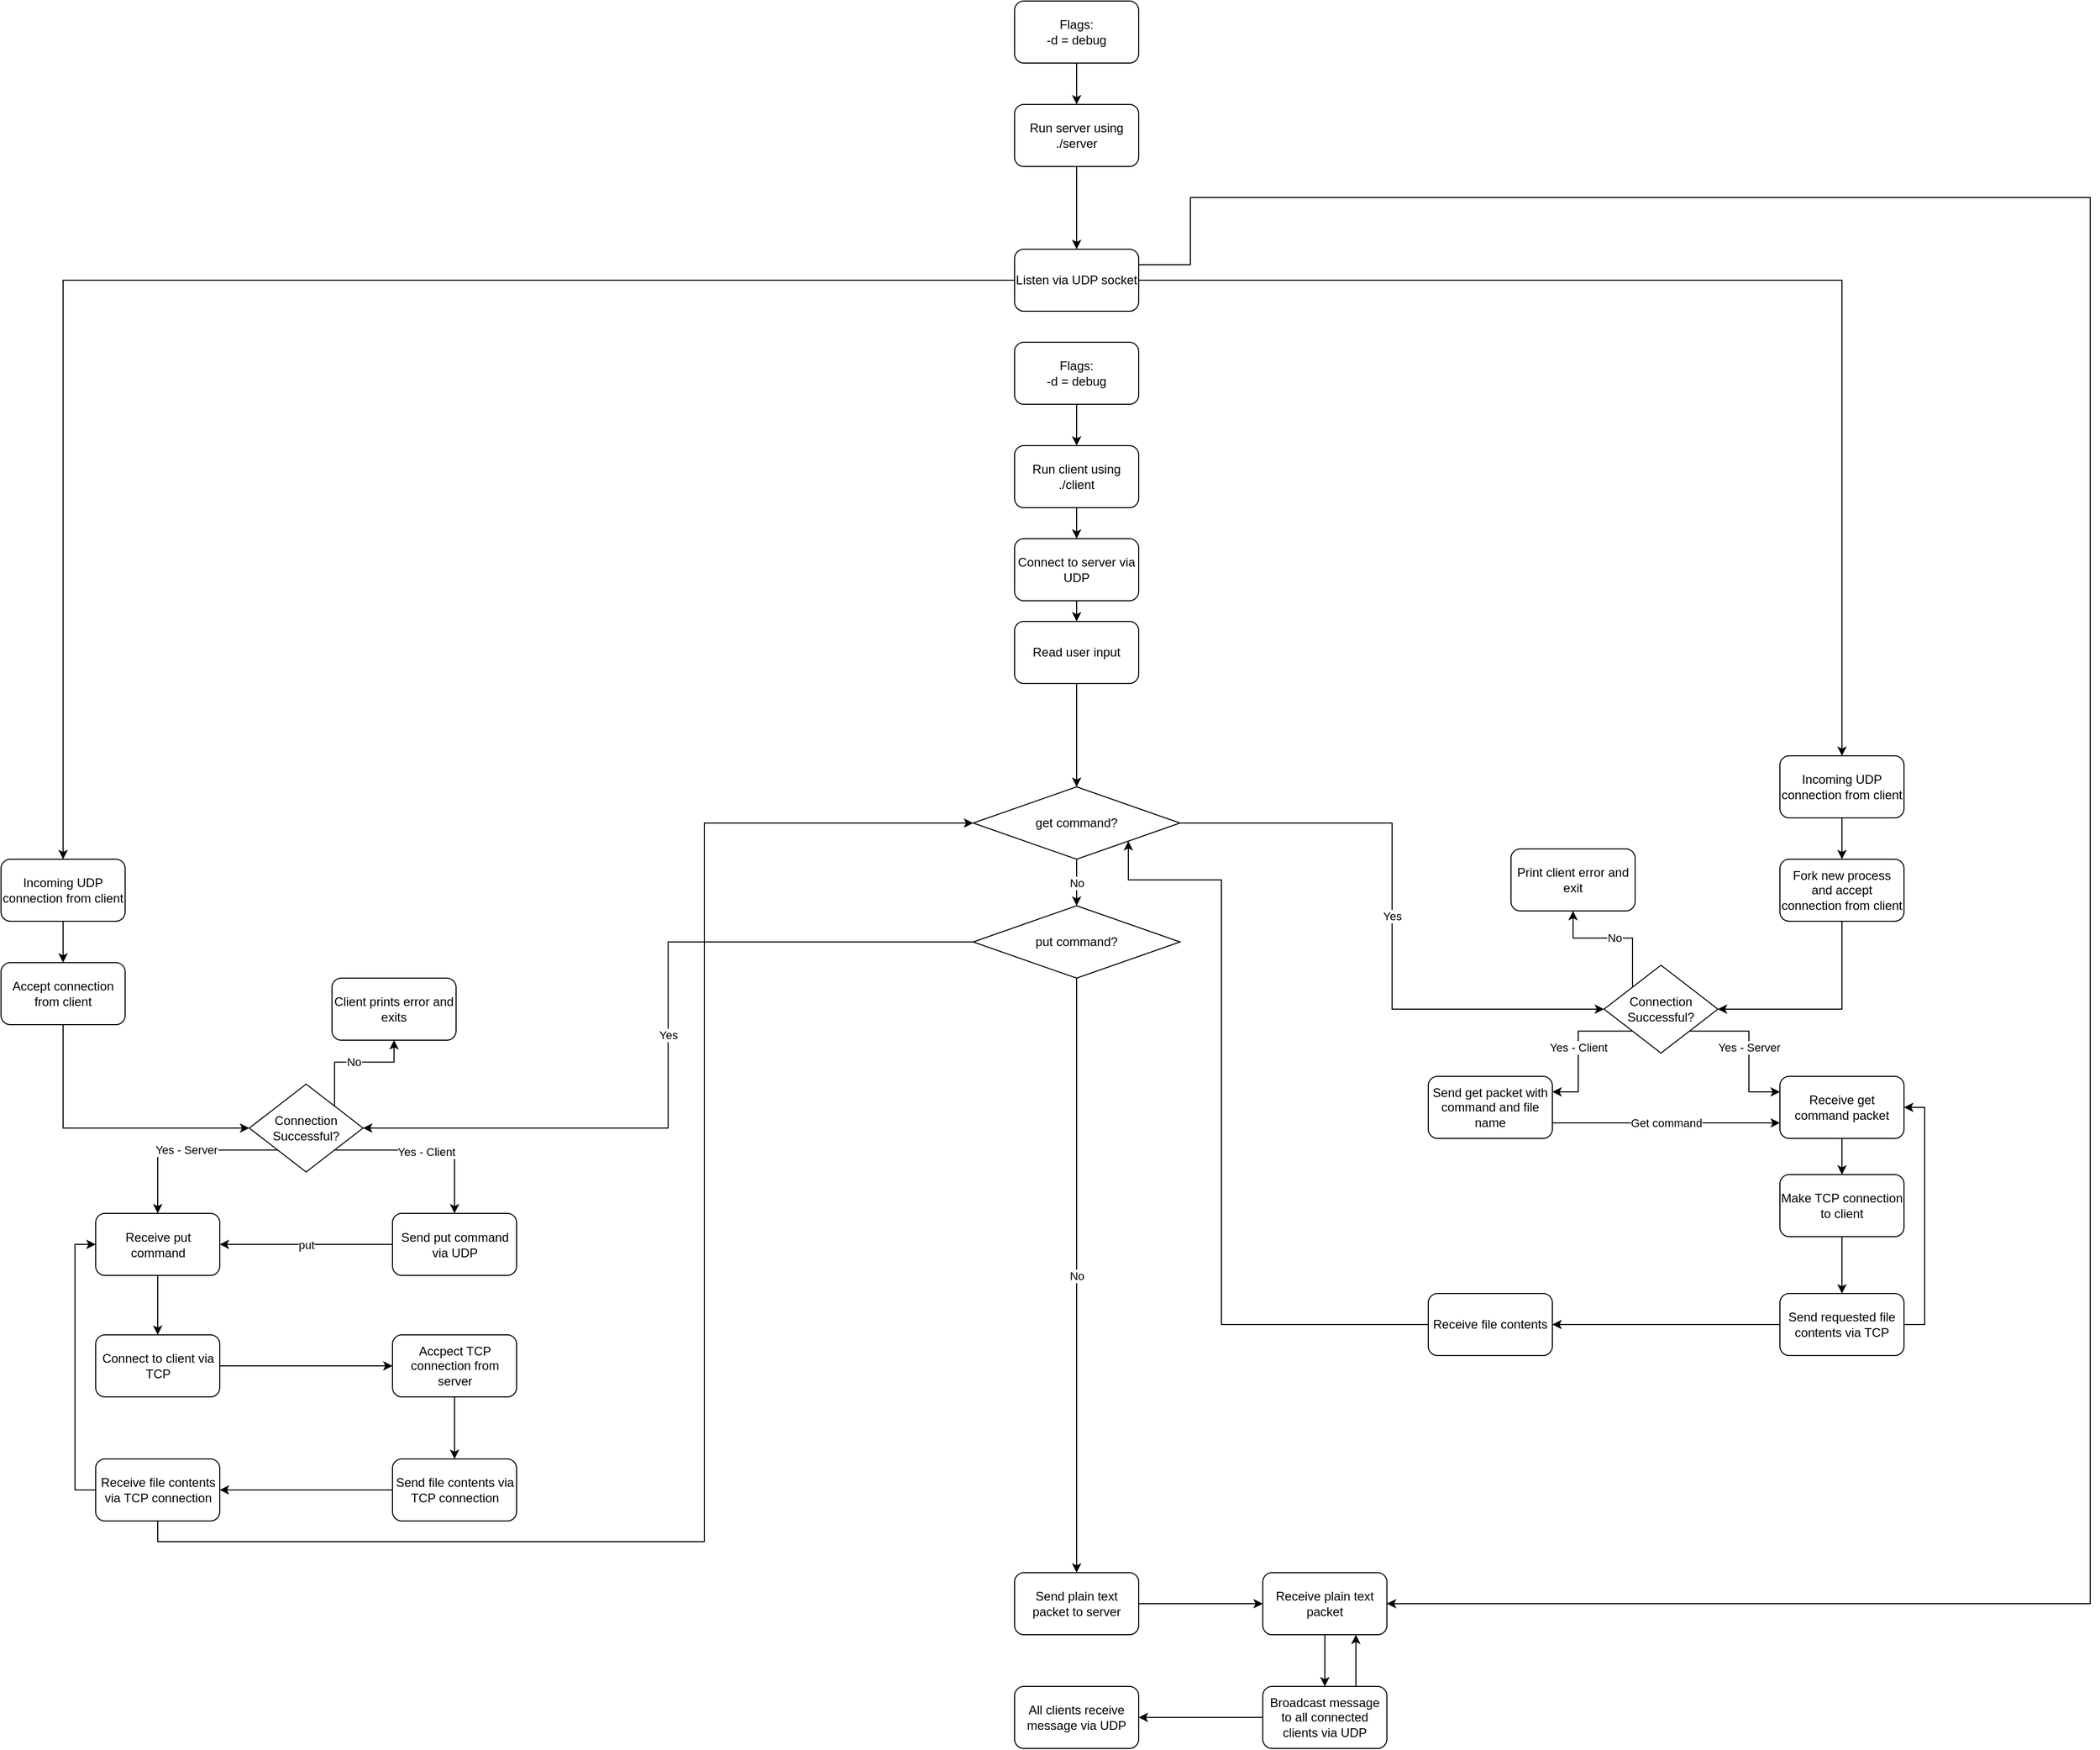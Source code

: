 <mxfile version="24.7.8">
  <diagram id="C5RBs43oDa-KdzZeNtuy" name="Page-1">
    <mxGraphModel dx="3179" dy="2052" grid="1" gridSize="10" guides="1" tooltips="1" connect="1" arrows="1" fold="1" page="1" pageScale="1" pageWidth="827" pageHeight="1169" math="0" shadow="0">
      <root>
        <mxCell id="WIyWlLk6GJQsqaUBKTNV-0" />
        <mxCell id="WIyWlLk6GJQsqaUBKTNV-1" parent="WIyWlLk6GJQsqaUBKTNV-0" />
        <mxCell id="3YDR6Xs8B0ELMVVctG6E-16" style="edgeStyle=orthogonalEdgeStyle;rounded=0;orthogonalLoop=1;jettySize=auto;html=1;exitX=0.5;exitY=1;exitDx=0;exitDy=0;entryX=0.5;entryY=0;entryDx=0;entryDy=0;" parent="WIyWlLk6GJQsqaUBKTNV-1" source="3YDR6Xs8B0ELMVVctG6E-0" target="3YDR6Xs8B0ELMVVctG6E-8" edge="1">
          <mxGeometry relative="1" as="geometry" />
        </mxCell>
        <mxCell id="3YDR6Xs8B0ELMVVctG6E-0" value="Run server using ./server" style="rounded=1;whiteSpace=wrap;html=1;" parent="WIyWlLk6GJQsqaUBKTNV-1" vertex="1">
          <mxGeometry x="-310" y="-480" width="120" height="60" as="geometry" />
        </mxCell>
        <mxCell id="Xnm5S1Nt9k2QJkbLIDPj-32" style="edgeStyle=orthogonalEdgeStyle;rounded=0;orthogonalLoop=1;jettySize=auto;html=1;exitX=0.5;exitY=1;exitDx=0;exitDy=0;entryX=0.5;entryY=0;entryDx=0;entryDy=0;" edge="1" parent="WIyWlLk6GJQsqaUBKTNV-1" source="3YDR6Xs8B0ELMVVctG6E-1" target="Xnm5S1Nt9k2QJkbLIDPj-31">
          <mxGeometry relative="1" as="geometry" />
        </mxCell>
        <mxCell id="3YDR6Xs8B0ELMVVctG6E-1" value="Run client using ./client" style="rounded=1;whiteSpace=wrap;html=1;" parent="WIyWlLk6GJQsqaUBKTNV-1" vertex="1">
          <mxGeometry x="-310" y="-150" width="120" height="60" as="geometry" />
        </mxCell>
        <mxCell id="3YDR6Xs8B0ELMVVctG6E-15" style="edgeStyle=orthogonalEdgeStyle;rounded=0;orthogonalLoop=1;jettySize=auto;html=1;exitX=0.5;exitY=1;exitDx=0;exitDy=0;entryX=0.5;entryY=0;entryDx=0;entryDy=0;" parent="WIyWlLk6GJQsqaUBKTNV-1" source="3YDR6Xs8B0ELMVVctG6E-2" target="3YDR6Xs8B0ELMVVctG6E-0" edge="1">
          <mxGeometry relative="1" as="geometry" />
        </mxCell>
        <mxCell id="3YDR6Xs8B0ELMVVctG6E-2" value="Flags:&lt;div&gt;-d = debug&lt;/div&gt;" style="rounded=1;whiteSpace=wrap;html=1;" parent="WIyWlLk6GJQsqaUBKTNV-1" vertex="1">
          <mxGeometry x="-310" y="-580" width="120" height="60" as="geometry" />
        </mxCell>
        <mxCell id="3YDR6Xs8B0ELMVVctG6E-13" style="edgeStyle=orthogonalEdgeStyle;rounded=0;orthogonalLoop=1;jettySize=auto;html=1;exitX=0.5;exitY=1;exitDx=0;exitDy=0;entryX=0.5;entryY=0;entryDx=0;entryDy=0;" parent="WIyWlLk6GJQsqaUBKTNV-1" source="3YDR6Xs8B0ELMVVctG6E-3" target="3YDR6Xs8B0ELMVVctG6E-1" edge="1">
          <mxGeometry relative="1" as="geometry" />
        </mxCell>
        <mxCell id="3YDR6Xs8B0ELMVVctG6E-3" value="Flags:&lt;div&gt;-d = debug&lt;/div&gt;" style="rounded=1;whiteSpace=wrap;html=1;" parent="WIyWlLk6GJQsqaUBKTNV-1" vertex="1">
          <mxGeometry x="-310" y="-250" width="120" height="60" as="geometry" />
        </mxCell>
        <mxCell id="3YDR6Xs8B0ELMVVctG6E-12" value="Yes" style="edgeStyle=orthogonalEdgeStyle;rounded=0;orthogonalLoop=1;jettySize=auto;html=1;exitX=1;exitY=0.5;exitDx=0;exitDy=0;entryX=0;entryY=0.5;entryDx=0;entryDy=0;" parent="WIyWlLk6GJQsqaUBKTNV-1" source="3YDR6Xs8B0ELMVVctG6E-6" target="3YDR6Xs8B0ELMVVctG6E-22" edge="1">
          <mxGeometry relative="1" as="geometry">
            <mxPoint x="90" y="395" as="targetPoint" />
          </mxGeometry>
        </mxCell>
        <mxCell id="3YDR6Xs8B0ELMVVctG6E-58" value="No" style="edgeStyle=orthogonalEdgeStyle;rounded=0;orthogonalLoop=1;jettySize=auto;html=1;exitX=0.5;exitY=1;exitDx=0;exitDy=0;entryX=0.5;entryY=0;entryDx=0;entryDy=0;" parent="WIyWlLk6GJQsqaUBKTNV-1" source="3YDR6Xs8B0ELMVVctG6E-6" target="3YDR6Xs8B0ELMVVctG6E-57" edge="1">
          <mxGeometry relative="1" as="geometry" />
        </mxCell>
        <mxCell id="3YDR6Xs8B0ELMVVctG6E-6" value="get command?" style="rhombus;whiteSpace=wrap;html=1;" parent="WIyWlLk6GJQsqaUBKTNV-1" vertex="1">
          <mxGeometry x="-350" y="180" width="200" height="70" as="geometry" />
        </mxCell>
        <mxCell id="3YDR6Xs8B0ELMVVctG6E-34" style="edgeStyle=orthogonalEdgeStyle;rounded=0;orthogonalLoop=1;jettySize=auto;html=1;exitX=1;exitY=0.5;exitDx=0;exitDy=0;entryX=0.5;entryY=0;entryDx=0;entryDy=0;" parent="WIyWlLk6GJQsqaUBKTNV-1" source="3YDR6Xs8B0ELMVVctG6E-8" target="3YDR6Xs8B0ELMVVctG6E-32" edge="1">
          <mxGeometry relative="1" as="geometry" />
        </mxCell>
        <mxCell id="vw6MDZkGfuVoGuP3Bgs--27" style="edgeStyle=orthogonalEdgeStyle;rounded=0;orthogonalLoop=1;jettySize=auto;html=1;exitX=0;exitY=0.5;exitDx=0;exitDy=0;entryX=0.5;entryY=0;entryDx=0;entryDy=0;" parent="WIyWlLk6GJQsqaUBKTNV-1" source="3YDR6Xs8B0ELMVVctG6E-8" target="vw6MDZkGfuVoGuP3Bgs--17" edge="1">
          <mxGeometry relative="1" as="geometry" />
        </mxCell>
        <mxCell id="Xnm5S1Nt9k2QJkbLIDPj-28" style="edgeStyle=orthogonalEdgeStyle;rounded=0;orthogonalLoop=1;jettySize=auto;html=1;exitX=1;exitY=0.25;exitDx=0;exitDy=0;entryX=1;entryY=0.5;entryDx=0;entryDy=0;" edge="1" parent="WIyWlLk6GJQsqaUBKTNV-1" source="3YDR6Xs8B0ELMVVctG6E-8" target="Xnm5S1Nt9k2QJkbLIDPj-29">
          <mxGeometry relative="1" as="geometry">
            <Array as="points">
              <mxPoint x="-140" y="-325" />
              <mxPoint x="-140" y="-390" />
              <mxPoint x="730" y="-390" />
              <mxPoint x="730" y="970" />
            </Array>
          </mxGeometry>
        </mxCell>
        <mxCell id="3YDR6Xs8B0ELMVVctG6E-8" value="Listen via UDP socket" style="rounded=1;whiteSpace=wrap;html=1;" parent="WIyWlLk6GJQsqaUBKTNV-1" vertex="1">
          <mxGeometry x="-310" y="-340" width="120" height="60" as="geometry" />
        </mxCell>
        <mxCell id="3YDR6Xs8B0ELMVVctG6E-41" style="edgeStyle=orthogonalEdgeStyle;rounded=0;orthogonalLoop=1;jettySize=auto;html=1;exitX=0.5;exitY=1;exitDx=0;exitDy=0;entryX=1;entryY=0.5;entryDx=0;entryDy=0;" parent="WIyWlLk6GJQsqaUBKTNV-1" source="3YDR6Xs8B0ELMVVctG6E-11" target="3YDR6Xs8B0ELMVVctG6E-22" edge="1">
          <mxGeometry relative="1" as="geometry" />
        </mxCell>
        <mxCell id="3YDR6Xs8B0ELMVVctG6E-11" value="Fork new process and accept connection from client" style="rounded=1;whiteSpace=wrap;html=1;" parent="WIyWlLk6GJQsqaUBKTNV-1" vertex="1">
          <mxGeometry x="430" y="250" width="120" height="60" as="geometry" />
        </mxCell>
        <mxCell id="3YDR6Xs8B0ELMVVctG6E-24" value="No" style="edgeStyle=orthogonalEdgeStyle;rounded=0;orthogonalLoop=1;jettySize=auto;html=1;exitX=0;exitY=0;exitDx=0;exitDy=0;" parent="WIyWlLk6GJQsqaUBKTNV-1" source="3YDR6Xs8B0ELMVVctG6E-22" target="3YDR6Xs8B0ELMVVctG6E-25" edge="1">
          <mxGeometry relative="1" as="geometry">
            <mxPoint x="315" y="300" as="targetPoint" />
          </mxGeometry>
        </mxCell>
        <mxCell id="vw6MDZkGfuVoGuP3Bgs--36" value="Yes - Client" style="edgeStyle=orthogonalEdgeStyle;rounded=0;orthogonalLoop=1;jettySize=auto;html=1;exitX=0;exitY=1;exitDx=0;exitDy=0;entryX=1;entryY=0.25;entryDx=0;entryDy=0;" parent="WIyWlLk6GJQsqaUBKTNV-1" source="3YDR6Xs8B0ELMVVctG6E-22" target="vw6MDZkGfuVoGuP3Bgs--34" edge="1">
          <mxGeometry relative="1" as="geometry" />
        </mxCell>
        <mxCell id="vw6MDZkGfuVoGuP3Bgs--37" value="Yes - Server" style="edgeStyle=orthogonalEdgeStyle;rounded=0;orthogonalLoop=1;jettySize=auto;html=1;exitX=1;exitY=1;exitDx=0;exitDy=0;entryX=0;entryY=0.25;entryDx=0;entryDy=0;" parent="WIyWlLk6GJQsqaUBKTNV-1" source="3YDR6Xs8B0ELMVVctG6E-22" target="vw6MDZkGfuVoGuP3Bgs--35" edge="1">
          <mxGeometry relative="1" as="geometry" />
        </mxCell>
        <mxCell id="3YDR6Xs8B0ELMVVctG6E-22" value="Connection Successful?" style="rhombus;whiteSpace=wrap;html=1;" parent="WIyWlLk6GJQsqaUBKTNV-1" vertex="1">
          <mxGeometry x="260" y="352.5" width="110" height="85" as="geometry" />
        </mxCell>
        <mxCell id="3YDR6Xs8B0ELMVVctG6E-25" value="Print client error and exit" style="rounded=1;whiteSpace=wrap;html=1;" parent="WIyWlLk6GJQsqaUBKTNV-1" vertex="1">
          <mxGeometry x="170" y="240" width="120" height="60" as="geometry" />
        </mxCell>
        <mxCell id="3YDR6Xs8B0ELMVVctG6E-37" style="edgeStyle=orthogonalEdgeStyle;rounded=0;orthogonalLoop=1;jettySize=auto;html=1;exitX=0.5;exitY=1;exitDx=0;exitDy=0;entryX=0.5;entryY=0;entryDx=0;entryDy=0;" parent="WIyWlLk6GJQsqaUBKTNV-1" source="3YDR6Xs8B0ELMVVctG6E-32" target="3YDR6Xs8B0ELMVVctG6E-11" edge="1">
          <mxGeometry relative="1" as="geometry" />
        </mxCell>
        <mxCell id="3YDR6Xs8B0ELMVVctG6E-32" value="Incoming UDP connection from client" style="rounded=1;whiteSpace=wrap;html=1;" parent="WIyWlLk6GJQsqaUBKTNV-1" vertex="1">
          <mxGeometry x="430" y="150" width="120" height="60" as="geometry" />
        </mxCell>
        <mxCell id="vw6MDZkGfuVoGuP3Bgs--30" value="Yes" style="edgeStyle=orthogonalEdgeStyle;rounded=0;orthogonalLoop=1;jettySize=auto;html=1;exitX=0;exitY=0.5;exitDx=0;exitDy=0;entryX=1;entryY=0.5;entryDx=0;entryDy=0;" parent="WIyWlLk6GJQsqaUBKTNV-1" source="3YDR6Xs8B0ELMVVctG6E-57" target="vw6MDZkGfuVoGuP3Bgs--9" edge="1">
          <mxGeometry relative="1" as="geometry">
            <mxPoint x="-690" y="510" as="targetPoint" />
            <Array as="points">
              <mxPoint x="-645" y="330" />
              <mxPoint x="-645" y="510" />
            </Array>
          </mxGeometry>
        </mxCell>
        <mxCell id="Xnm5S1Nt9k2QJkbLIDPj-27" value="No" style="edgeStyle=orthogonalEdgeStyle;rounded=0;orthogonalLoop=1;jettySize=auto;html=1;exitX=0.5;exitY=1;exitDx=0;exitDy=0;entryX=0.5;entryY=0;entryDx=0;entryDy=0;" edge="1" parent="WIyWlLk6GJQsqaUBKTNV-1" source="3YDR6Xs8B0ELMVVctG6E-57" target="Xnm5S1Nt9k2QJkbLIDPj-26">
          <mxGeometry relative="1" as="geometry" />
        </mxCell>
        <mxCell id="3YDR6Xs8B0ELMVVctG6E-57" value="put command?" style="rhombus;whiteSpace=wrap;html=1;" parent="WIyWlLk6GJQsqaUBKTNV-1" vertex="1">
          <mxGeometry x="-350" y="295" width="200" height="70" as="geometry" />
        </mxCell>
        <mxCell id="vw6MDZkGfuVoGuP3Bgs--26" style="edgeStyle=orthogonalEdgeStyle;rounded=0;orthogonalLoop=1;jettySize=auto;html=1;exitX=0.5;exitY=1;exitDx=0;exitDy=0;entryX=0;entryY=0.5;entryDx=0;entryDy=0;" parent="WIyWlLk6GJQsqaUBKTNV-1" source="vw6MDZkGfuVoGuP3Bgs--4" target="vw6MDZkGfuVoGuP3Bgs--9" edge="1">
          <mxGeometry relative="1" as="geometry" />
        </mxCell>
        <mxCell id="vw6MDZkGfuVoGuP3Bgs--4" value="Accept connection from client" style="rounded=1;whiteSpace=wrap;html=1;" parent="WIyWlLk6GJQsqaUBKTNV-1" vertex="1">
          <mxGeometry x="-1290" y="350" width="120" height="60" as="geometry" />
        </mxCell>
        <mxCell id="vw6MDZkGfuVoGuP3Bgs--29" value="No" style="edgeStyle=orthogonalEdgeStyle;rounded=0;orthogonalLoop=1;jettySize=auto;html=1;exitX=1;exitY=0;exitDx=0;exitDy=0;entryX=0.5;entryY=1;entryDx=0;entryDy=0;" parent="WIyWlLk6GJQsqaUBKTNV-1" source="vw6MDZkGfuVoGuP3Bgs--9" target="vw6MDZkGfuVoGuP3Bgs--10" edge="1">
          <mxGeometry relative="1" as="geometry" />
        </mxCell>
        <mxCell id="vw6MDZkGfuVoGuP3Bgs--44" value="Yes - Server" style="edgeStyle=orthogonalEdgeStyle;rounded=0;orthogonalLoop=1;jettySize=auto;html=1;exitX=0;exitY=1;exitDx=0;exitDy=0;entryX=0.5;entryY=0;entryDx=0;entryDy=0;" parent="WIyWlLk6GJQsqaUBKTNV-1" source="vw6MDZkGfuVoGuP3Bgs--9" target="vw6MDZkGfuVoGuP3Bgs--42" edge="1">
          <mxGeometry relative="1" as="geometry" />
        </mxCell>
        <mxCell id="vw6MDZkGfuVoGuP3Bgs--46" style="edgeStyle=orthogonalEdgeStyle;rounded=0;orthogonalLoop=1;jettySize=auto;html=1;exitX=1;exitY=1;exitDx=0;exitDy=0;entryX=0.5;entryY=0;entryDx=0;entryDy=0;" parent="WIyWlLk6GJQsqaUBKTNV-1" source="vw6MDZkGfuVoGuP3Bgs--9" target="vw6MDZkGfuVoGuP3Bgs--43" edge="1">
          <mxGeometry relative="1" as="geometry" />
        </mxCell>
        <mxCell id="Xnm5S1Nt9k2QJkbLIDPj-0" value="Yes - Client" style="edgeLabel;html=1;align=center;verticalAlign=middle;resizable=0;points=[];" vertex="1" connectable="0" parent="vw6MDZkGfuVoGuP3Bgs--46">
          <mxGeometry x="0.001" y="-1" relative="1" as="geometry">
            <mxPoint as="offset" />
          </mxGeometry>
        </mxCell>
        <mxCell id="vw6MDZkGfuVoGuP3Bgs--9" value="Connection Successful?" style="rhombus;whiteSpace=wrap;html=1;" parent="WIyWlLk6GJQsqaUBKTNV-1" vertex="1">
          <mxGeometry x="-1050" y="467.5" width="110" height="85" as="geometry" />
        </mxCell>
        <mxCell id="vw6MDZkGfuVoGuP3Bgs--10" value="Client prints error and exits" style="rounded=1;whiteSpace=wrap;html=1;" parent="WIyWlLk6GJQsqaUBKTNV-1" vertex="1">
          <mxGeometry x="-970" y="365" width="120" height="60" as="geometry" />
        </mxCell>
        <mxCell id="vw6MDZkGfuVoGuP3Bgs--16" style="edgeStyle=orthogonalEdgeStyle;rounded=0;orthogonalLoop=1;jettySize=auto;html=1;exitX=0.5;exitY=1;exitDx=0;exitDy=0;entryX=0.5;entryY=0;entryDx=0;entryDy=0;" parent="WIyWlLk6GJQsqaUBKTNV-1" source="vw6MDZkGfuVoGuP3Bgs--17" target="vw6MDZkGfuVoGuP3Bgs--4" edge="1">
          <mxGeometry relative="1" as="geometry" />
        </mxCell>
        <mxCell id="vw6MDZkGfuVoGuP3Bgs--17" value="Incoming UDP connection from client" style="rounded=1;whiteSpace=wrap;html=1;" parent="WIyWlLk6GJQsqaUBKTNV-1" vertex="1">
          <mxGeometry x="-1290" y="250" width="120" height="60" as="geometry" />
        </mxCell>
        <mxCell id="Xnm5S1Nt9k2QJkbLIDPj-1" value="Get command" style="edgeStyle=orthogonalEdgeStyle;rounded=0;orthogonalLoop=1;jettySize=auto;html=1;exitX=1;exitY=0.75;exitDx=0;exitDy=0;entryX=0;entryY=0.75;entryDx=0;entryDy=0;" edge="1" parent="WIyWlLk6GJQsqaUBKTNV-1" source="vw6MDZkGfuVoGuP3Bgs--34" target="vw6MDZkGfuVoGuP3Bgs--35">
          <mxGeometry relative="1" as="geometry" />
        </mxCell>
        <mxCell id="vw6MDZkGfuVoGuP3Bgs--34" value="Send get packet with command and file name" style="rounded=1;whiteSpace=wrap;html=1;" parent="WIyWlLk6GJQsqaUBKTNV-1" vertex="1">
          <mxGeometry x="90" y="460" width="120" height="60" as="geometry" />
        </mxCell>
        <mxCell id="Xnm5S1Nt9k2QJkbLIDPj-3" style="edgeStyle=orthogonalEdgeStyle;rounded=0;orthogonalLoop=1;jettySize=auto;html=1;exitX=0.5;exitY=1;exitDx=0;exitDy=0;entryX=0.5;entryY=0;entryDx=0;entryDy=0;" edge="1" parent="WIyWlLk6GJQsqaUBKTNV-1" source="vw6MDZkGfuVoGuP3Bgs--35" target="Xnm5S1Nt9k2QJkbLIDPj-2">
          <mxGeometry relative="1" as="geometry" />
        </mxCell>
        <mxCell id="vw6MDZkGfuVoGuP3Bgs--35" value="Receive get command packet" style="rounded=1;whiteSpace=wrap;html=1;" parent="WIyWlLk6GJQsqaUBKTNV-1" vertex="1">
          <mxGeometry x="430" y="460" width="120" height="60" as="geometry" />
        </mxCell>
        <mxCell id="vw6MDZkGfuVoGuP3Bgs--45" style="edgeStyle=orthogonalEdgeStyle;rounded=0;orthogonalLoop=1;jettySize=auto;html=1;exitX=0.5;exitY=1;exitDx=0;exitDy=0;entryX=0.5;entryY=0;entryDx=0;entryDy=0;" parent="WIyWlLk6GJQsqaUBKTNV-1" source="vw6MDZkGfuVoGuP3Bgs--42" target="Xnm5S1Nt9k2QJkbLIDPj-17" edge="1">
          <mxGeometry relative="1" as="geometry">
            <mxPoint x="-1138.5" y="705" as="targetPoint" />
          </mxGeometry>
        </mxCell>
        <mxCell id="vw6MDZkGfuVoGuP3Bgs--42" value="Receive put command" style="rounded=1;whiteSpace=wrap;html=1;" parent="WIyWlLk6GJQsqaUBKTNV-1" vertex="1">
          <mxGeometry x="-1198.5" y="592.5" width="120" height="60" as="geometry" />
        </mxCell>
        <mxCell id="vw6MDZkGfuVoGuP3Bgs--48" value="put" style="edgeStyle=orthogonalEdgeStyle;rounded=0;orthogonalLoop=1;jettySize=auto;html=1;exitX=0;exitY=0.5;exitDx=0;exitDy=0;entryX=1;entryY=0.5;entryDx=0;entryDy=0;" parent="WIyWlLk6GJQsqaUBKTNV-1" source="vw6MDZkGfuVoGuP3Bgs--43" target="vw6MDZkGfuVoGuP3Bgs--42" edge="1">
          <mxGeometry relative="1" as="geometry" />
        </mxCell>
        <mxCell id="vw6MDZkGfuVoGuP3Bgs--43" value="Send put command via UDP" style="rounded=1;whiteSpace=wrap;html=1;" parent="WIyWlLk6GJQsqaUBKTNV-1" vertex="1">
          <mxGeometry x="-911.5" y="592.5" width="120" height="60" as="geometry" />
        </mxCell>
        <mxCell id="Xnm5S1Nt9k2QJkbLIDPj-13" style="edgeStyle=orthogonalEdgeStyle;rounded=0;orthogonalLoop=1;jettySize=auto;html=1;exitX=0.5;exitY=1;exitDx=0;exitDy=0;entryX=0.5;entryY=0;entryDx=0;entryDy=0;" edge="1" parent="WIyWlLk6GJQsqaUBKTNV-1" source="Xnm5S1Nt9k2QJkbLIDPj-2" target="Xnm5S1Nt9k2QJkbLIDPj-12">
          <mxGeometry relative="1" as="geometry" />
        </mxCell>
        <mxCell id="Xnm5S1Nt9k2QJkbLIDPj-2" value="Make TCP connection to client" style="rounded=1;whiteSpace=wrap;html=1;" vertex="1" parent="WIyWlLk6GJQsqaUBKTNV-1">
          <mxGeometry x="430" y="555" width="120" height="60" as="geometry" />
        </mxCell>
        <mxCell id="Xnm5S1Nt9k2QJkbLIDPj-15" style="edgeStyle=orthogonalEdgeStyle;rounded=0;orthogonalLoop=1;jettySize=auto;html=1;exitX=0;exitY=0.5;exitDx=0;exitDy=0;entryX=1;entryY=0.5;entryDx=0;entryDy=0;" edge="1" parent="WIyWlLk6GJQsqaUBKTNV-1" source="Xnm5S1Nt9k2QJkbLIDPj-12" target="Xnm5S1Nt9k2QJkbLIDPj-14">
          <mxGeometry relative="1" as="geometry" />
        </mxCell>
        <mxCell id="Xnm5S1Nt9k2QJkbLIDPj-40" style="edgeStyle=orthogonalEdgeStyle;rounded=0;orthogonalLoop=1;jettySize=auto;html=1;exitX=1;exitY=0.5;exitDx=0;exitDy=0;entryX=1;entryY=0.5;entryDx=0;entryDy=0;" edge="1" parent="WIyWlLk6GJQsqaUBKTNV-1" source="Xnm5S1Nt9k2QJkbLIDPj-12" target="vw6MDZkGfuVoGuP3Bgs--35">
          <mxGeometry relative="1" as="geometry" />
        </mxCell>
        <mxCell id="Xnm5S1Nt9k2QJkbLIDPj-12" value="Send requested file contents via TCP" style="rounded=1;whiteSpace=wrap;html=1;" vertex="1" parent="WIyWlLk6GJQsqaUBKTNV-1">
          <mxGeometry x="430" y="670" width="120" height="60" as="geometry" />
        </mxCell>
        <mxCell id="Xnm5S1Nt9k2QJkbLIDPj-16" style="edgeStyle=orthogonalEdgeStyle;rounded=0;orthogonalLoop=1;jettySize=auto;html=1;exitX=0;exitY=0.5;exitDx=0;exitDy=0;entryX=1;entryY=1;entryDx=0;entryDy=0;" edge="1" parent="WIyWlLk6GJQsqaUBKTNV-1" source="Xnm5S1Nt9k2QJkbLIDPj-14" target="3YDR6Xs8B0ELMVVctG6E-6">
          <mxGeometry relative="1" as="geometry">
            <Array as="points">
              <mxPoint x="-110" y="700" />
              <mxPoint x="-110" y="270" />
              <mxPoint x="-200" y="270" />
            </Array>
          </mxGeometry>
        </mxCell>
        <mxCell id="Xnm5S1Nt9k2QJkbLIDPj-14" value="Receive file contents" style="rounded=1;whiteSpace=wrap;html=1;" vertex="1" parent="WIyWlLk6GJQsqaUBKTNV-1">
          <mxGeometry x="90" y="670" width="120" height="60" as="geometry" />
        </mxCell>
        <mxCell id="Xnm5S1Nt9k2QJkbLIDPj-19" style="edgeStyle=orthogonalEdgeStyle;rounded=0;orthogonalLoop=1;jettySize=auto;html=1;exitX=1;exitY=0.5;exitDx=0;exitDy=0;entryX=0;entryY=0.5;entryDx=0;entryDy=0;" edge="1" parent="WIyWlLk6GJQsqaUBKTNV-1" source="Xnm5S1Nt9k2QJkbLIDPj-17" target="Xnm5S1Nt9k2QJkbLIDPj-18">
          <mxGeometry relative="1" as="geometry" />
        </mxCell>
        <mxCell id="Xnm5S1Nt9k2QJkbLIDPj-17" value="Connect to client via TCP" style="rounded=1;whiteSpace=wrap;html=1;" vertex="1" parent="WIyWlLk6GJQsqaUBKTNV-1">
          <mxGeometry x="-1198.5" y="710" width="120" height="60" as="geometry" />
        </mxCell>
        <mxCell id="Xnm5S1Nt9k2QJkbLIDPj-21" style="edgeStyle=orthogonalEdgeStyle;rounded=0;orthogonalLoop=1;jettySize=auto;html=1;exitX=0.5;exitY=1;exitDx=0;exitDy=0;entryX=0.5;entryY=0;entryDx=0;entryDy=0;" edge="1" parent="WIyWlLk6GJQsqaUBKTNV-1" source="Xnm5S1Nt9k2QJkbLIDPj-18" target="Xnm5S1Nt9k2QJkbLIDPj-20">
          <mxGeometry relative="1" as="geometry" />
        </mxCell>
        <mxCell id="Xnm5S1Nt9k2QJkbLIDPj-18" value="Accpect TCP connection from server" style="rounded=1;whiteSpace=wrap;html=1;" vertex="1" parent="WIyWlLk6GJQsqaUBKTNV-1">
          <mxGeometry x="-911.5" y="710" width="120" height="60" as="geometry" />
        </mxCell>
        <mxCell id="Xnm5S1Nt9k2QJkbLIDPj-23" style="edgeStyle=orthogonalEdgeStyle;rounded=0;orthogonalLoop=1;jettySize=auto;html=1;exitX=0;exitY=0.5;exitDx=0;exitDy=0;entryX=1;entryY=0.5;entryDx=0;entryDy=0;" edge="1" parent="WIyWlLk6GJQsqaUBKTNV-1" source="Xnm5S1Nt9k2QJkbLIDPj-20" target="Xnm5S1Nt9k2QJkbLIDPj-22">
          <mxGeometry relative="1" as="geometry" />
        </mxCell>
        <mxCell id="Xnm5S1Nt9k2QJkbLIDPj-20" value="Send file contents via TCP connection" style="rounded=1;whiteSpace=wrap;html=1;" vertex="1" parent="WIyWlLk6GJQsqaUBKTNV-1">
          <mxGeometry x="-911.5" y="830" width="120" height="60" as="geometry" />
        </mxCell>
        <mxCell id="Xnm5S1Nt9k2QJkbLIDPj-25" style="edgeStyle=orthogonalEdgeStyle;rounded=0;orthogonalLoop=1;jettySize=auto;html=1;exitX=0.5;exitY=1;exitDx=0;exitDy=0;entryX=0;entryY=0.5;entryDx=0;entryDy=0;" edge="1" parent="WIyWlLk6GJQsqaUBKTNV-1" source="Xnm5S1Nt9k2QJkbLIDPj-22" target="3YDR6Xs8B0ELMVVctG6E-6">
          <mxGeometry relative="1" as="geometry">
            <mxPoint x="-420" y="220" as="targetPoint" />
            <Array as="points">
              <mxPoint x="-1138" y="910" />
              <mxPoint x="-610" y="910" />
              <mxPoint x="-610" y="215" />
            </Array>
          </mxGeometry>
        </mxCell>
        <mxCell id="Xnm5S1Nt9k2QJkbLIDPj-41" style="edgeStyle=orthogonalEdgeStyle;rounded=0;orthogonalLoop=1;jettySize=auto;html=1;exitX=0;exitY=0.5;exitDx=0;exitDy=0;entryX=0;entryY=0.5;entryDx=0;entryDy=0;" edge="1" parent="WIyWlLk6GJQsqaUBKTNV-1" source="Xnm5S1Nt9k2QJkbLIDPj-22" target="vw6MDZkGfuVoGuP3Bgs--42">
          <mxGeometry relative="1" as="geometry" />
        </mxCell>
        <mxCell id="Xnm5S1Nt9k2QJkbLIDPj-22" value="Receive file contents via TCP connection" style="rounded=1;whiteSpace=wrap;html=1;" vertex="1" parent="WIyWlLk6GJQsqaUBKTNV-1">
          <mxGeometry x="-1198.5" y="830" width="120" height="60" as="geometry" />
        </mxCell>
        <mxCell id="Xnm5S1Nt9k2QJkbLIDPj-39" style="edgeStyle=orthogonalEdgeStyle;rounded=0;orthogonalLoop=1;jettySize=auto;html=1;exitX=1;exitY=0.5;exitDx=0;exitDy=0;entryX=0;entryY=0.5;entryDx=0;entryDy=0;" edge="1" parent="WIyWlLk6GJQsqaUBKTNV-1" source="Xnm5S1Nt9k2QJkbLIDPj-26" target="Xnm5S1Nt9k2QJkbLIDPj-29">
          <mxGeometry relative="1" as="geometry" />
        </mxCell>
        <mxCell id="Xnm5S1Nt9k2QJkbLIDPj-26" value="Send plain text packet to server" style="rounded=1;whiteSpace=wrap;html=1;" vertex="1" parent="WIyWlLk6GJQsqaUBKTNV-1">
          <mxGeometry x="-310" y="940" width="120" height="60" as="geometry" />
        </mxCell>
        <mxCell id="Xnm5S1Nt9k2QJkbLIDPj-38" style="edgeStyle=orthogonalEdgeStyle;rounded=0;orthogonalLoop=1;jettySize=auto;html=1;exitX=0.5;exitY=1;exitDx=0;exitDy=0;entryX=0.5;entryY=0;entryDx=0;entryDy=0;" edge="1" parent="WIyWlLk6GJQsqaUBKTNV-1" source="Xnm5S1Nt9k2QJkbLIDPj-29" target="Xnm5S1Nt9k2QJkbLIDPj-37">
          <mxGeometry relative="1" as="geometry" />
        </mxCell>
        <mxCell id="Xnm5S1Nt9k2QJkbLIDPj-29" value="Receive plain text packet" style="rounded=1;whiteSpace=wrap;html=1;" vertex="1" parent="WIyWlLk6GJQsqaUBKTNV-1">
          <mxGeometry x="-70" y="940" width="120" height="60" as="geometry" />
        </mxCell>
        <mxCell id="Xnm5S1Nt9k2QJkbLIDPj-35" style="edgeStyle=orthogonalEdgeStyle;rounded=0;orthogonalLoop=1;jettySize=auto;html=1;exitX=0.5;exitY=1;exitDx=0;exitDy=0;entryX=0.5;entryY=0;entryDx=0;entryDy=0;" edge="1" parent="WIyWlLk6GJQsqaUBKTNV-1" source="Xnm5S1Nt9k2QJkbLIDPj-31" target="Xnm5S1Nt9k2QJkbLIDPj-34">
          <mxGeometry relative="1" as="geometry" />
        </mxCell>
        <mxCell id="Xnm5S1Nt9k2QJkbLIDPj-31" value="Connect to server via UDP" style="rounded=1;whiteSpace=wrap;html=1;" vertex="1" parent="WIyWlLk6GJQsqaUBKTNV-1">
          <mxGeometry x="-310" y="-60" width="120" height="60" as="geometry" />
        </mxCell>
        <mxCell id="Xnm5S1Nt9k2QJkbLIDPj-36" style="edgeStyle=orthogonalEdgeStyle;rounded=0;orthogonalLoop=1;jettySize=auto;html=1;exitX=0.5;exitY=1;exitDx=0;exitDy=0;entryX=0.5;entryY=0;entryDx=0;entryDy=0;" edge="1" parent="WIyWlLk6GJQsqaUBKTNV-1" source="Xnm5S1Nt9k2QJkbLIDPj-34" target="3YDR6Xs8B0ELMVVctG6E-6">
          <mxGeometry relative="1" as="geometry" />
        </mxCell>
        <mxCell id="Xnm5S1Nt9k2QJkbLIDPj-34" value="Read user input" style="rounded=1;whiteSpace=wrap;html=1;" vertex="1" parent="WIyWlLk6GJQsqaUBKTNV-1">
          <mxGeometry x="-310" y="20" width="120" height="60" as="geometry" />
        </mxCell>
        <mxCell id="Xnm5S1Nt9k2QJkbLIDPj-42" style="edgeStyle=orthogonalEdgeStyle;rounded=0;orthogonalLoop=1;jettySize=auto;html=1;exitX=0.75;exitY=0;exitDx=0;exitDy=0;entryX=0.75;entryY=1;entryDx=0;entryDy=0;" edge="1" parent="WIyWlLk6GJQsqaUBKTNV-1" source="Xnm5S1Nt9k2QJkbLIDPj-37" target="Xnm5S1Nt9k2QJkbLIDPj-29">
          <mxGeometry relative="1" as="geometry" />
        </mxCell>
        <mxCell id="Xnm5S1Nt9k2QJkbLIDPj-44" style="edgeStyle=orthogonalEdgeStyle;rounded=0;orthogonalLoop=1;jettySize=auto;html=1;exitX=0;exitY=0.5;exitDx=0;exitDy=0;entryX=1;entryY=0.5;entryDx=0;entryDy=0;" edge="1" parent="WIyWlLk6GJQsqaUBKTNV-1" source="Xnm5S1Nt9k2QJkbLIDPj-37" target="Xnm5S1Nt9k2QJkbLIDPj-43">
          <mxGeometry relative="1" as="geometry" />
        </mxCell>
        <mxCell id="Xnm5S1Nt9k2QJkbLIDPj-37" value="Broadcast message to all connected clients via UDP" style="rounded=1;whiteSpace=wrap;html=1;" vertex="1" parent="WIyWlLk6GJQsqaUBKTNV-1">
          <mxGeometry x="-70" y="1050" width="120" height="60" as="geometry" />
        </mxCell>
        <mxCell id="Xnm5S1Nt9k2QJkbLIDPj-43" value="All clients receive message via UDP" style="rounded=1;whiteSpace=wrap;html=1;" vertex="1" parent="WIyWlLk6GJQsqaUBKTNV-1">
          <mxGeometry x="-310" y="1050" width="120" height="60" as="geometry" />
        </mxCell>
      </root>
    </mxGraphModel>
  </diagram>
</mxfile>
